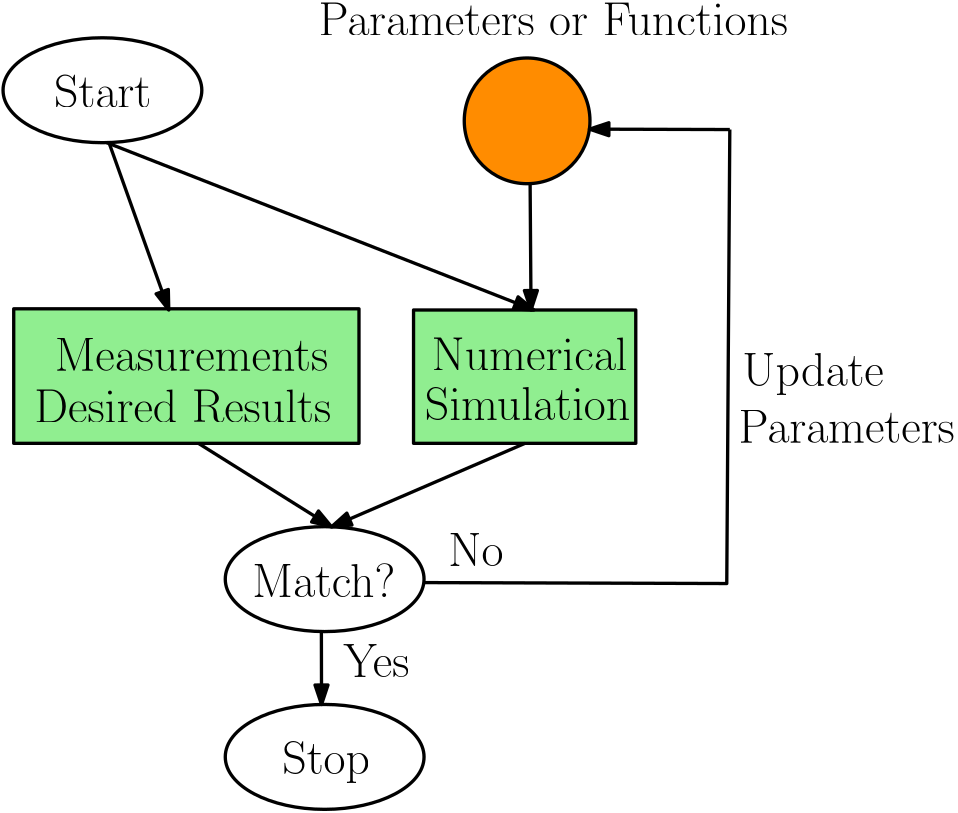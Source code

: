 <?xml version="1.0"?>
<!DOCTYPE ipe SYSTEM "ipe.dtd">
<ipe version="70212" creator="Ipe 7.2.12">
<info created="D:20191026140608" modified="D:20191026140608"/>
<ipestyle name="basic">
<symbol name="arrow/arc(spx)">
<path stroke="sym-stroke" fill="sym-stroke" pen="sym-pen">
0 0 m
-1 0.333 l
-1 -0.333 l
h
</path>
</symbol>
<symbol name="arrow/farc(spx)">
<path stroke="sym-stroke" fill="white" pen="sym-pen">
0 0 m
-1 0.333 l
-1 -0.333 l
h
</path>
</symbol>
<symbol name="arrow/ptarc(spx)">
<path stroke="sym-stroke" fill="sym-stroke" pen="sym-pen">
0 0 m
-1 0.333 l
-0.8 0 l
-1 -0.333 l
h
</path>
</symbol>
<symbol name="arrow/fptarc(spx)">
<path stroke="sym-stroke" fill="white" pen="sym-pen">
0 0 m
-1 0.333 l
-0.8 0 l
-1 -0.333 l
h
</path>
</symbol>
<symbol name="mark/circle(sx)" transformations="translations">
<path fill="sym-stroke">
0.6 0 0 0.6 0 0 e
0.4 0 0 0.4 0 0 e
</path>
</symbol>
<symbol name="mark/disk(sx)" transformations="translations">
<path fill="sym-stroke">
0.6 0 0 0.6 0 0 e
</path>
</symbol>
<symbol name="mark/fdisk(sfx)" transformations="translations">
<group>
<path fill="sym-fill">
0.5 0 0 0.5 0 0 e
</path>
<path fill="sym-stroke" fillrule="eofill">
0.6 0 0 0.6 0 0 e
0.4 0 0 0.4 0 0 e
</path>
</group>
</symbol>
<symbol name="mark/box(sx)" transformations="translations">
<path fill="sym-stroke" fillrule="eofill">
-0.6 -0.6 m
0.6 -0.6 l
0.6 0.6 l
-0.6 0.6 l
h
-0.4 -0.4 m
0.4 -0.4 l
0.4 0.4 l
-0.4 0.4 l
h
</path>
</symbol>
<symbol name="mark/square(sx)" transformations="translations">
<path fill="sym-stroke">
-0.6 -0.6 m
0.6 -0.6 l
0.6 0.6 l
-0.6 0.6 l
h
</path>
</symbol>
<symbol name="mark/fsquare(sfx)" transformations="translations">
<group>
<path fill="sym-fill">
-0.5 -0.5 m
0.5 -0.5 l
0.5 0.5 l
-0.5 0.5 l
h
</path>
<path fill="sym-stroke" fillrule="eofill">
-0.6 -0.6 m
0.6 -0.6 l
0.6 0.6 l
-0.6 0.6 l
h
-0.4 -0.4 m
0.4 -0.4 l
0.4 0.4 l
-0.4 0.4 l
h
</path>
</group>
</symbol>
<symbol name="mark/cross(sx)" transformations="translations">
<group>
<path fill="sym-stroke">
-0.43 -0.57 m
0.57 0.43 l
0.43 0.57 l
-0.57 -0.43 l
h
</path>
<path fill="sym-stroke">
-0.43 0.57 m
0.57 -0.43 l
0.43 -0.57 l
-0.57 0.43 l
h
</path>
</group>
</symbol>
<symbol name="arrow/fnormal(spx)">
<path stroke="sym-stroke" fill="white" pen="sym-pen">
0 0 m
-1 0.333 l
-1 -0.333 l
h
</path>
</symbol>
<symbol name="arrow/pointed(spx)">
<path stroke="sym-stroke" fill="sym-stroke" pen="sym-pen">
0 0 m
-1 0.333 l
-0.8 0 l
-1 -0.333 l
h
</path>
</symbol>
<symbol name="arrow/fpointed(spx)">
<path stroke="sym-stroke" fill="white" pen="sym-pen">
0 0 m
-1 0.333 l
-0.8 0 l
-1 -0.333 l
h
</path>
</symbol>
<symbol name="arrow/linear(spx)">
<path stroke="sym-stroke" pen="sym-pen">
-1 0.333 m
0 0 l
-1 -0.333 l
</path>
</symbol>
<symbol name="arrow/fdouble(spx)">
<path stroke="sym-stroke" fill="white" pen="sym-pen">
0 0 m
-1 0.333 l
-1 -0.333 l
h
-1 0 m
-2 0.333 l
-2 -0.333 l
h
</path>
</symbol>
<symbol name="arrow/double(spx)">
<path stroke="sym-stroke" fill="sym-stroke" pen="sym-pen">
0 0 m
-1 0.333 l
-1 -0.333 l
h
-1 0 m
-2 0.333 l
-2 -0.333 l
h
</path>
</symbol>
<pen name="heavier" value="0.8"/>
<pen name="fat" value="1.2"/>
<pen name="ultrafat" value="2"/>
<symbolsize name="large" value="5"/>
<symbolsize name="small" value="2"/>
<symbolsize name="tiny" value="1.1"/>
<arrowsize name="large" value="10"/>
<arrowsize name="small" value="5"/>
<arrowsize name="tiny" value="3"/>
<color name="red" value="1 0 0"/>
<color name="green" value="0 1 0"/>
<color name="blue" value="0 0 1"/>
<color name="yellow" value="1 1 0"/>
<color name="orange" value="1 0.647 0"/>
<color name="gold" value="1 0.843 0"/>
<color name="purple" value="0.627 0.125 0.941"/>
<color name="gray" value="0.745"/>
<color name="brown" value="0.647 0.165 0.165"/>
<color name="navy" value="0 0 0.502"/>
<color name="pink" value="1 0.753 0.796"/>
<color name="seagreen" value="0.18 0.545 0.341"/>
<color name="turquoise" value="0.251 0.878 0.816"/>
<color name="violet" value="0.933 0.51 0.933"/>
<color name="darkblue" value="0 0 0.545"/>
<color name="darkcyan" value="0 0.545 0.545"/>
<color name="darkgray" value="0.663"/>
<color name="darkgreen" value="0 0.392 0"/>
<color name="darkmagenta" value="0.545 0 0.545"/>
<color name="darkorange" value="1 0.549 0"/>
<color name="darkred" value="0.545 0 0"/>
<color name="lightblue" value="0.678 0.847 0.902"/>
<color name="lightcyan" value="0.878 1 1"/>
<color name="lightgray" value="0.827"/>
<color name="lightgreen" value="0.565 0.933 0.565"/>
<color name="lightyellow" value="1 1 0.878"/>
<dashstyle name="dashed" value="[4] 0"/>
<dashstyle name="dotted" value="[1 3] 0"/>
<dashstyle name="dash dotted" value="[4 2 1 2] 0"/>
<dashstyle name="dash dot dotted" value="[4 2 1 2 1 2] 0"/>
<textsize name="large" value="\large"/>
<textsize name="Large" value="\Large"/>
<textsize name="LARGE" value="\LARGE"/>
<textsize name="huge" value="\huge"/>
<textsize name="Huge" value="\Huge"/>
<textsize name="small" value="\small"/>
<textsize name="footnote" value="\footnotesize"/>
<textsize name="tiny" value="\tiny"/>
<textstyle name="center" begin="\begin{center}" end="\end{center}"/>
<textstyle name="itemize" begin="\begin{itemize}" end="\end{itemize}"/>
<textstyle name="item" begin="\begin{itemize}\item{}" end="\end{itemize}"/>
<gridsize name="4 pts" value="4"/>
<gridsize name="8 pts (~3 mm)" value="8"/>
<gridsize name="16 pts (~6 mm)" value="16"/>
<gridsize name="32 pts (~12 mm)" value="32"/>
<gridsize name="10 pts (~3.5 mm)" value="10"/>
<gridsize name="20 pts (~7 mm)" value="20"/>
<gridsize name="14 pts (~5 mm)" value="14"/>
<gridsize name="28 pts (~10 mm)" value="28"/>
<gridsize name="56 pts (~20 mm)" value="56"/>
<anglesize name="90 deg" value="90"/>
<anglesize name="60 deg" value="60"/>
<anglesize name="45 deg" value="45"/>
<anglesize name="30 deg" value="30"/>
<anglesize name="22.5 deg" value="22.5"/>
<opacity name="10%" value="0.1"/>
<opacity name="30%" value="0.3"/>
<opacity name="50%" value="0.5"/>
<opacity name="75%" value="0.75"/>
<tiling name="falling" angle="-60" step="4" width="1"/>
<tiling name="rising" angle="30" step="4" width="1"/>
</ipestyle>
<page>
<layer name="alpha"/>
<view layers="alpha" active="alpha"/>
<path layer="alpha" matrix="1.55371 0 0 1.00859 -86.8137 -5.63205" stroke="black" fill="lightgreen" pen="fat">
128 704 m
128 656 l
208 656 l
208 704 l
h
</path>
<path matrix="1 0 0 1 128 0" stroke="black" fill="lightgreen" pen="fat">
128 704 m
128 656 l
208 656 l
208 704 l
h
</path>
<path matrix="1 0 0 1 8.88395 -27.9098" stroke="black" fill="darkorange" pen="fat">
22.6274 0 0 22.6274 288 800 e
</path>
<path matrix="1 0 0 0.527864 48 286.167" stroke="black" pen="fat">
35.7771 0 0 35.7771 176 608 e
</path>
<path matrix="1 0 0 0.527864 48 222.167" stroke="black" pen="fat">
35.7771 0 0 35.7771 176 608 e
</path>
<path matrix="1 0 0 0.527864 -32 462.167" stroke="black" pen="fat">
35.7771 0 0 35.7771 176 608 e
</path>
<path stroke="black" pen="fat" arrow="normal/normal">
146.349 764.264 m
167.877 704 l
</path>
<path stroke="black" pen="fat" arrow="normal/normal">
297.967 749.489 m
298.29 704 l
</path>
<path stroke="black" pen="fat" arrow="normal/normal">
145.547 764.241 m
299.305 704 l
</path>
<path stroke="black" pen="fat" arrow="normal/normal">
178.523 656 m
226.473 625.949 l
</path>
<path stroke="black" pen="fat" rarrow="normal/normal">
226.473 625.949 m
296.123 656 l
</path>
<path stroke="black" pen="fat" arrow="normal/normal">
222.822 588.233 m
222.876 561.984 l
</path>
<text matrix="1 0 0 1 -3.14066 -4.1945" transformations="translations" pos="211.873 541.182" stroke="black" type="label" width="31.581" height="11.76" depth="3.35" valign="baseline" size="LARGE">Stop</text>
<text matrix="1 0 0 1 -13.903 59.4588" transformations="translations" pos="211.873 541.182" stroke="black" type="label" width="51.412" height="11.955" depth="0" valign="baseline" size="LARGE">Match?</text>
<text matrix="1 0 0 1 50.6102 141.043" transformations="translations" pos="211.873 541.182" stroke="black" type="label" width="70.601" height="11.955" depth="0" valign="baseline" size="LARGE">Numerical</text>
<text matrix="1 0 0 1 48.1873 123.183" transformations="translations" pos="211.873 541.182" stroke="black" type="label" width="74.006" height="11.955" depth="0" valign="baseline" size="LARGE">Simulation</text>
<text matrix="1 0 0 1 -85.0506 140.965" transformations="translations" pos="211.873 541.182" stroke="black" type="label" width="98.514" height="11.761" depth="0" valign="baseline" size="LARGE">Measurements</text>
<text matrix="1 0 0 1 -92.4332 122.32" transformations="translations" pos="211.873 541.182" stroke="black" type="label" width="107" height="11.955" depth="0" valign="baseline" size="LARGE">Desired Results</text>
<text matrix="1 0 0 1 -2.50679 -9.51328" transformations="translations" pos="129.086 786.409" stroke="black" type="label" width="34.98" height="11.761" depth="0" valign="baseline" size="LARGE">Start</text>
<path stroke="black" fill="white" pen="fat" arrow="normal/normal">
369.853 768.958 m
319.313 769.1 l
</path>
<path stroke="black" pen="fat">
369.853 768.958 m
368.757 605.524 l
368.757 605.524 l
259.699 605.861 l
</path>
<text matrix="1 0 0 1 -5.65527 -4.67708" transformations="translations" pos="236.419 576.556" stroke="black" type="label" width="23.769" height="11.761" depth="0" valign="baseline" size="LARGE">Yes</text>
<text matrix="1 0 0 1 32.0821 35.2358" transformations="translations" pos="236.419 576.556" stroke="black" type="label" width="19.831" height="11.761" depth="0" valign="baseline" size="LARGE">No</text>
<text matrix="1 0 0 1 137.942 100.072" transformations="translations" pos="236.419 576.556" stroke="black" type="label" width="50.963" height="11.954" depth="3.35" valign="baseline" size="LARGE">Update</text>
<text matrix="1 0 0 1 136.551 79.6581" transformations="translations" pos="236.419 576.556" stroke="black" type="label" width="77.915" height="11.761" depth="0" valign="baseline" size="LARGE">Parameters</text>
<text matrix="1 0 0 1 -14.6783 226.276" transformations="translations" pos="236.419 576.556" stroke="black" type="label" width="169.174" height="11.761" depth="0" valign="baseline" size="LARGE">Parameters or Functions</text>
</page>
</ipe>
